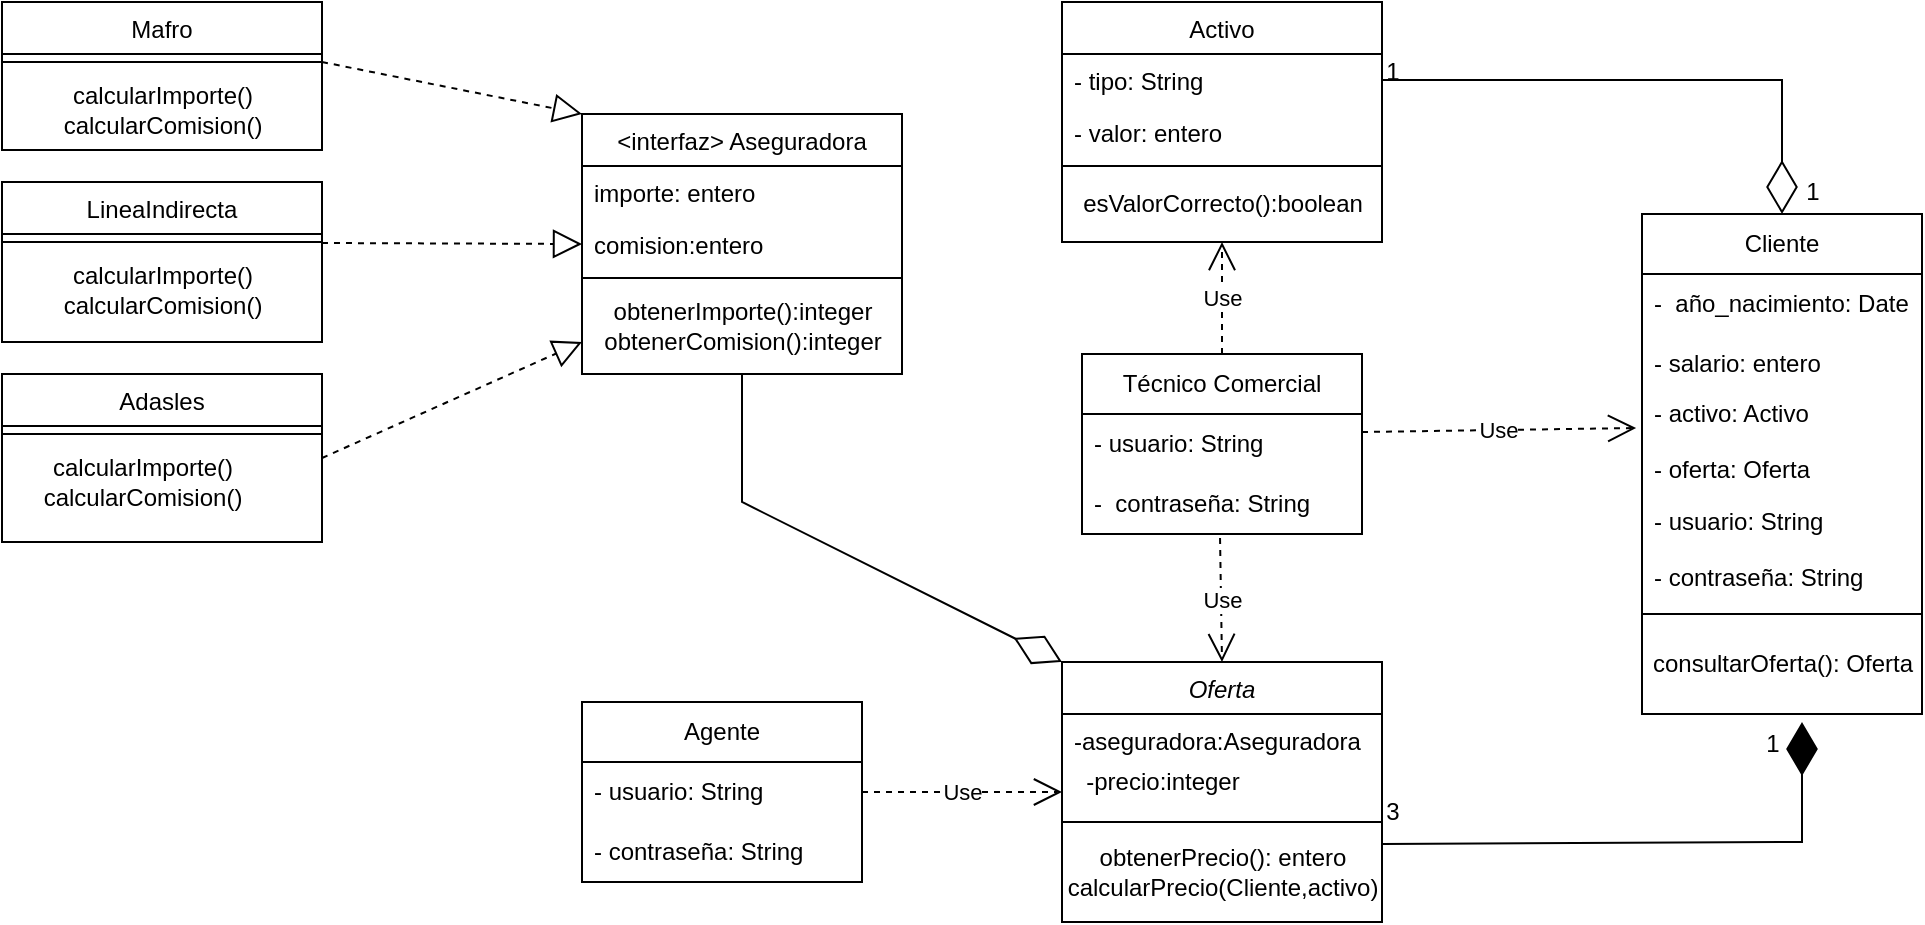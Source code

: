 <mxfile version="20.7.4" type="device"><diagram id="C5RBs43oDa-KdzZeNtuy" name="Page-1"><mxGraphModel dx="2191" dy="795" grid="1" gridSize="10" guides="1" tooltips="1" connect="1" arrows="1" fold="1" page="1" pageScale="1" pageWidth="827" pageHeight="1169" math="0" shadow="0"><root><mxCell id="WIyWlLk6GJQsqaUBKTNV-0"/><mxCell id="WIyWlLk6GJQsqaUBKTNV-1" parent="WIyWlLk6GJQsqaUBKTNV-0"/><mxCell id="zkfFHV4jXpPFQw0GAbJ--0" value="Oferta" style="swimlane;fontStyle=2;align=center;verticalAlign=top;childLayout=stackLayout;horizontal=1;startSize=26;horizontalStack=0;resizeParent=1;resizeLast=0;collapsible=1;marginBottom=0;rounded=0;shadow=0;strokeWidth=1;" parent="WIyWlLk6GJQsqaUBKTNV-1" vertex="1"><mxGeometry x="190" y="480" width="160" height="130" as="geometry"><mxRectangle x="230" y="140" width="160" height="26" as="alternateBounds"/></mxGeometry></mxCell><mxCell id="zkfFHV4jXpPFQw0GAbJ--1" value="-aseguradora:Aseguradora" style="text;align=left;verticalAlign=top;spacingLeft=4;spacingRight=4;overflow=hidden;rotatable=0;points=[[0,0.5],[1,0.5]];portConstraint=eastwest;" parent="zkfFHV4jXpPFQw0GAbJ--0" vertex="1"><mxGeometry y="26" width="160" height="26" as="geometry"/></mxCell><mxCell id="zkfFHV4jXpPFQw0GAbJ--17" value="Activo" style="swimlane;fontStyle=0;align=center;verticalAlign=top;childLayout=stackLayout;horizontal=1;startSize=26;horizontalStack=0;resizeParent=1;resizeLast=0;collapsible=1;marginBottom=0;rounded=0;shadow=0;strokeWidth=1;" parent="WIyWlLk6GJQsqaUBKTNV-1" vertex="1"><mxGeometry x="190" y="150" width="160" height="120" as="geometry"><mxRectangle x="550" y="140" width="160" height="26" as="alternateBounds"/></mxGeometry></mxCell><mxCell id="zkfFHV4jXpPFQw0GAbJ--19" value="- tipo: String" style="text;align=left;verticalAlign=top;spacingLeft=4;spacingRight=4;overflow=hidden;rotatable=0;points=[[0,0.5],[1,0.5]];portConstraint=eastwest;rounded=0;shadow=0;html=0;" parent="zkfFHV4jXpPFQw0GAbJ--17" vertex="1"><mxGeometry y="26" width="160" height="26" as="geometry"/></mxCell><mxCell id="zkfFHV4jXpPFQw0GAbJ--21" value="- valor: entero" style="text;align=left;verticalAlign=top;spacingLeft=4;spacingRight=4;overflow=hidden;rotatable=0;points=[[0,0.5],[1,0.5]];portConstraint=eastwest;rounded=0;shadow=0;html=0;" parent="zkfFHV4jXpPFQw0GAbJ--17" vertex="1"><mxGeometry y="52" width="160" height="26" as="geometry"/></mxCell><mxCell id="zkfFHV4jXpPFQw0GAbJ--23" value="" style="line;html=1;strokeWidth=1;align=left;verticalAlign=middle;spacingTop=-1;spacingLeft=3;spacingRight=3;rotatable=0;labelPosition=right;points=[];portConstraint=eastwest;" parent="zkfFHV4jXpPFQw0GAbJ--17" vertex="1"><mxGeometry y="78" width="160" height="8" as="geometry"/></mxCell><mxCell id="4PYHMnphLfEN1EoeHj0--7" value="esValorCorrecto():boolean" style="text;html=1;align=center;verticalAlign=middle;resizable=0;points=[];autosize=1;strokeColor=none;fillColor=none;" parent="zkfFHV4jXpPFQw0GAbJ--17" vertex="1"><mxGeometry y="86" width="160" height="30" as="geometry"/></mxCell><mxCell id="e5LaEv8E2_YHdBoTkLPM-13" value="Cliente" style="swimlane;fontStyle=0;childLayout=stackLayout;horizontal=1;startSize=30;horizontalStack=0;resizeParent=1;resizeParentMax=0;resizeLast=0;collapsible=1;marginBottom=0;whiteSpace=wrap;html=1;" parent="WIyWlLk6GJQsqaUBKTNV-1" vertex="1"><mxGeometry x="480" y="256" width="140" height="200" as="geometry"/></mxCell><mxCell id="e5LaEv8E2_YHdBoTkLPM-14" value="-&amp;nbsp; año_nacimiento: Date" style="text;strokeColor=none;fillColor=none;align=left;verticalAlign=middle;spacingLeft=4;spacingRight=4;overflow=hidden;points=[[0,0.5],[1,0.5]];portConstraint=eastwest;rotatable=0;whiteSpace=wrap;html=1;" parent="e5LaEv8E2_YHdBoTkLPM-13" vertex="1"><mxGeometry y="30" width="140" height="30" as="geometry"/></mxCell><mxCell id="e5LaEv8E2_YHdBoTkLPM-15" value="- salario: entero" style="text;strokeColor=none;fillColor=none;align=left;verticalAlign=middle;spacingLeft=4;spacingRight=4;overflow=hidden;points=[[0,0.5],[1,0.5]];portConstraint=eastwest;rotatable=0;whiteSpace=wrap;html=1;" parent="e5LaEv8E2_YHdBoTkLPM-13" vertex="1"><mxGeometry y="60" width="140" height="30" as="geometry"/></mxCell><mxCell id="e5LaEv8E2_YHdBoTkLPM-16" value="&lt;div&gt;- activo: Activo&lt;/div&gt;&lt;div&gt;&lt;br&gt;&lt;/div&gt;&lt;div&gt;- oferta: Oferta&lt;/div&gt;&lt;div&gt;&lt;br&gt;&lt;/div&gt;&lt;div&gt;&lt;br&gt;&lt;/div&gt;" style="text;strokeColor=none;fillColor=none;align=left;verticalAlign=middle;spacingLeft=4;spacingRight=4;overflow=hidden;points=[[0,0.5],[1,0.5]];portConstraint=eastwest;rotatable=0;whiteSpace=wrap;html=1;" parent="e5LaEv8E2_YHdBoTkLPM-13" vertex="1"><mxGeometry y="90" width="140" height="50" as="geometry"/></mxCell><mxCell id="e5LaEv8E2_YHdBoTkLPM-22" value="- usuario: String&#xA;&#xA;- contraseña: String&#xA;&#xA;&#xA;&#xA;&#xA;consultarOferta():Oferta&#xA;" style="text;strokeColor=none;fillColor=none;align=left;verticalAlign=top;spacingLeft=4;spacingRight=4;overflow=hidden;rotatable=0;points=[[0,0.5],[1,0.5]];portConstraint=eastwest;" parent="e5LaEv8E2_YHdBoTkLPM-13" vertex="1"><mxGeometry y="140" width="140" height="60" as="geometry"/></mxCell><mxCell id="SGsL7HbEo6QcXIa6tosO-50" value="" style="line;strokeWidth=1;fillColor=none;align=left;verticalAlign=middle;spacingTop=-1;spacingLeft=3;spacingRight=3;rotatable=0;labelPosition=right;points=[];portConstraint=eastwest;strokeColor=inherit;" parent="e5LaEv8E2_YHdBoTkLPM-13" vertex="1"><mxGeometry y="200" width="140" as="geometry"/></mxCell><mxCell id="SGsL7HbEo6QcXIa6tosO-27" value="1" style="text;html=1;align=center;verticalAlign=middle;resizable=0;points=[];autosize=1;strokeColor=none;fillColor=none;" parent="WIyWlLk6GJQsqaUBKTNV-1" vertex="1"><mxGeometry x="340" y="170" width="30" height="30" as="geometry"/></mxCell><mxCell id="4PYHMnphLfEN1EoeHj0--11" value="&lt;div&gt;obtenerPrecio(): entero&lt;/div&gt;&lt;div&gt;calcularPrecio(Cliente,activo)&lt;br&gt;&lt;/div&gt;" style="html=1;" parent="WIyWlLk6GJQsqaUBKTNV-1" vertex="1"><mxGeometry x="190" y="560" width="160" height="50" as="geometry"/></mxCell><mxCell id="x2ctVuSJk5A778Ae0U-d-11" value="" style="endArrow=diamondThin;endFill=0;endSize=24;html=1;rounded=0;exitX=1;exitY=0.5;exitDx=0;exitDy=0;entryX=0.5;entryY=0;entryDx=0;entryDy=0;" parent="WIyWlLk6GJQsqaUBKTNV-1" source="zkfFHV4jXpPFQw0GAbJ--19" target="e5LaEv8E2_YHdBoTkLPM-13" edge="1"><mxGeometry width="160" relative="1" as="geometry"><mxPoint x="550" y="250" as="sourcePoint"/><mxPoint x="550" y="100" as="targetPoint"/><Array as="points"><mxPoint x="550" y="189"/></Array></mxGeometry></mxCell><mxCell id="3LQwCQHKqUzaofbqGn1b-0" value="1" style="text;html=1;align=center;verticalAlign=middle;resizable=0;points=[];autosize=1;strokeColor=none;fillColor=none;" parent="WIyWlLk6GJQsqaUBKTNV-1" vertex="1"><mxGeometry x="550" y="230" width="30" height="30" as="geometry"/></mxCell><mxCell id="3LQwCQHKqUzaofbqGn1b-1" value="3" style="text;html=1;align=center;verticalAlign=middle;resizable=0;points=[];autosize=1;strokeColor=none;fillColor=none;" parent="WIyWlLk6GJQsqaUBKTNV-1" vertex="1"><mxGeometry x="340" y="540" width="30" height="30" as="geometry"/></mxCell><mxCell id="hsDaVxJd5_ZOmYfCwtDV-0" value="Técnico Comercial" style="swimlane;fontStyle=0;childLayout=stackLayout;horizontal=1;startSize=30;horizontalStack=0;resizeParent=1;resizeParentMax=0;resizeLast=0;collapsible=1;marginBottom=0;whiteSpace=wrap;html=1;" parent="WIyWlLk6GJQsqaUBKTNV-1" vertex="1"><mxGeometry x="200" y="326" width="140" height="90" as="geometry"/></mxCell><mxCell id="hsDaVxJd5_ZOmYfCwtDV-1" value="- usuario: String" style="text;strokeColor=none;fillColor=none;align=left;verticalAlign=middle;spacingLeft=4;spacingRight=4;overflow=hidden;points=[[0,0.5],[1,0.5]];portConstraint=eastwest;rotatable=0;whiteSpace=wrap;html=1;" parent="hsDaVxJd5_ZOmYfCwtDV-0" vertex="1"><mxGeometry y="30" width="140" height="30" as="geometry"/></mxCell><mxCell id="hsDaVxJd5_ZOmYfCwtDV-2" value="-&amp;nbsp; contraseña: String" style="text;strokeColor=none;fillColor=none;align=left;verticalAlign=middle;spacingLeft=4;spacingRight=4;overflow=hidden;points=[[0,0.5],[1,0.5]];portConstraint=eastwest;rotatable=0;whiteSpace=wrap;html=1;" parent="hsDaVxJd5_ZOmYfCwtDV-0" vertex="1"><mxGeometry y="60" width="140" height="30" as="geometry"/></mxCell><mxCell id="hsDaVxJd5_ZOmYfCwtDV-5" value="" style="line;strokeWidth=1;fillColor=none;align=left;verticalAlign=middle;spacingTop=-1;spacingLeft=3;spacingRight=3;rotatable=0;labelPosition=right;points=[];portConstraint=eastwest;strokeColor=inherit;" parent="hsDaVxJd5_ZOmYfCwtDV-0" vertex="1"><mxGeometry y="90" width="140" as="geometry"/></mxCell><mxCell id="hsDaVxJd5_ZOmYfCwtDV-6" value="Agente " style="swimlane;fontStyle=0;childLayout=stackLayout;horizontal=1;startSize=30;horizontalStack=0;resizeParent=1;resizeParentMax=0;resizeLast=0;collapsible=1;marginBottom=0;whiteSpace=wrap;html=1;" parent="WIyWlLk6GJQsqaUBKTNV-1" vertex="1"><mxGeometry x="-50" y="500" width="140" height="90" as="geometry"/></mxCell><mxCell id="hsDaVxJd5_ZOmYfCwtDV-7" value="- usuario: String" style="text;strokeColor=none;fillColor=none;align=left;verticalAlign=middle;spacingLeft=4;spacingRight=4;overflow=hidden;points=[[0,0.5],[1,0.5]];portConstraint=eastwest;rotatable=0;whiteSpace=wrap;html=1;" parent="hsDaVxJd5_ZOmYfCwtDV-6" vertex="1"><mxGeometry y="30" width="140" height="30" as="geometry"/></mxCell><mxCell id="hsDaVxJd5_ZOmYfCwtDV-8" value="- contraseña: String" style="text;strokeColor=none;fillColor=none;align=left;verticalAlign=middle;spacingLeft=4;spacingRight=4;overflow=hidden;points=[[0,0.5],[1,0.5]];portConstraint=eastwest;rotatable=0;whiteSpace=wrap;html=1;" parent="hsDaVxJd5_ZOmYfCwtDV-6" vertex="1"><mxGeometry y="60" width="140" height="30" as="geometry"/></mxCell><mxCell id="hsDaVxJd5_ZOmYfCwtDV-11" value="" style="line;strokeWidth=1;fillColor=none;align=left;verticalAlign=middle;spacingTop=-1;spacingLeft=3;spacingRight=3;rotatable=0;labelPosition=right;points=[];portConstraint=eastwest;strokeColor=inherit;" parent="hsDaVxJd5_ZOmYfCwtDV-6" vertex="1"><mxGeometry y="90" width="140" as="geometry"/></mxCell><mxCell id="hsDaVxJd5_ZOmYfCwtDV-12" value="Use" style="endArrow=open;endSize=12;dashed=1;html=1;rounded=0;exitX=0.5;exitY=0;exitDx=0;exitDy=0;entryX=0.5;entryY=1;entryDx=0;entryDy=0;" parent="WIyWlLk6GJQsqaUBKTNV-1" source="hsDaVxJd5_ZOmYfCwtDV-0" target="zkfFHV4jXpPFQw0GAbJ--17" edge="1"><mxGeometry width="160" relative="1" as="geometry"><mxPoint x="20" y="270" as="sourcePoint"/><mxPoint x="180" y="270" as="targetPoint"/></mxGeometry></mxCell><mxCell id="hsDaVxJd5_ZOmYfCwtDV-13" value="Use" style="endArrow=open;endSize=12;dashed=1;html=1;rounded=0;exitX=1;exitY=0.3;exitDx=0;exitDy=0;entryX=-0.021;entryY=0.34;entryDx=0;entryDy=0;exitPerimeter=0;entryPerimeter=0;" parent="WIyWlLk6GJQsqaUBKTNV-1" source="hsDaVxJd5_ZOmYfCwtDV-1" target="e5LaEv8E2_YHdBoTkLPM-16" edge="1"><mxGeometry width="160" relative="1" as="geometry"><mxPoint x="349" y="364" as="sourcePoint"/><mxPoint x="349" y="308" as="targetPoint"/></mxGeometry></mxCell><mxCell id="hsDaVxJd5_ZOmYfCwtDV-14" value="Use" style="endArrow=open;endSize=12;dashed=1;html=1;rounded=0;entryX=0.5;entryY=0;entryDx=0;entryDy=0;exitX=0.493;exitY=1.067;exitDx=0;exitDy=0;exitPerimeter=0;" parent="WIyWlLk6GJQsqaUBKTNV-1" source="hsDaVxJd5_ZOmYfCwtDV-2" target="zkfFHV4jXpPFQw0GAbJ--0" edge="1"><mxGeometry width="160" relative="1" as="geometry"><mxPoint x="270" y="430" as="sourcePoint"/><mxPoint x="280" y="280" as="targetPoint"/></mxGeometry></mxCell><mxCell id="hsDaVxJd5_ZOmYfCwtDV-20" value="Use" style="endArrow=open;endSize=12;dashed=1;html=1;rounded=0;entryX=0;entryY=0.5;entryDx=0;entryDy=0;exitX=1;exitY=0.5;exitDx=0;exitDy=0;" parent="WIyWlLk6GJQsqaUBKTNV-1" source="hsDaVxJd5_ZOmYfCwtDV-6" edge="1"><mxGeometry width="160" relative="1" as="geometry"><mxPoint x="279.02" y="428.01" as="sourcePoint"/><mxPoint x="190" y="545" as="targetPoint"/></mxGeometry></mxCell><mxCell id="hsDaVxJd5_ZOmYfCwtDV-21" value="" style="endArrow=diamondThin;endFill=1;endSize=24;html=1;rounded=0;exitX=1;exitY=0.5;exitDx=0;exitDy=0;" parent="WIyWlLk6GJQsqaUBKTNV-1" edge="1"><mxGeometry width="160" relative="1" as="geometry"><mxPoint x="350" y="571" as="sourcePoint"/><mxPoint x="560" y="510" as="targetPoint"/><Array as="points"><mxPoint x="560" y="570"/></Array></mxGeometry></mxCell><mxCell id="hsDaVxJd5_ZOmYfCwtDV-22" value="1" style="text;html=1;align=center;verticalAlign=middle;resizable=0;points=[];autosize=1;strokeColor=none;fillColor=none;" parent="WIyWlLk6GJQsqaUBKTNV-1" vertex="1"><mxGeometry x="530" y="506" width="30" height="30" as="geometry"/></mxCell><mxCell id="hsDaVxJd5_ZOmYfCwtDV-23" value="consultarOferta(): Oferta" style="html=1;" parent="WIyWlLk6GJQsqaUBKTNV-1" vertex="1"><mxGeometry x="480" y="456" width="140" height="50" as="geometry"/></mxCell><mxCell id="hhs9dnD9aKRotZ0zSJZf-0" value="&lt;interfaz&gt; Aseguradora" style="swimlane;fontStyle=0;align=center;verticalAlign=top;childLayout=stackLayout;horizontal=1;startSize=26;horizontalStack=0;resizeParent=1;resizeLast=0;collapsible=1;marginBottom=0;rounded=0;shadow=0;strokeWidth=1;" vertex="1" parent="WIyWlLk6GJQsqaUBKTNV-1"><mxGeometry x="-50" y="206" width="160" height="130" as="geometry"><mxRectangle x="550" y="140" width="160" height="26" as="alternateBounds"/></mxGeometry></mxCell><mxCell id="hhs9dnD9aKRotZ0zSJZf-1" value="importe: entero" style="text;align=left;verticalAlign=top;spacingLeft=4;spacingRight=4;overflow=hidden;rotatable=0;points=[[0,0.5],[1,0.5]];portConstraint=eastwest;rounded=0;shadow=0;html=0;" vertex="1" parent="hhs9dnD9aKRotZ0zSJZf-0"><mxGeometry y="26" width="160" height="26" as="geometry"/></mxCell><mxCell id="hhs9dnD9aKRotZ0zSJZf-2" value="comision:entero" style="text;align=left;verticalAlign=top;spacingLeft=4;spacingRight=4;overflow=hidden;rotatable=0;points=[[0,0.5],[1,0.5]];portConstraint=eastwest;rounded=0;shadow=0;html=0;" vertex="1" parent="hhs9dnD9aKRotZ0zSJZf-0"><mxGeometry y="52" width="160" height="26" as="geometry"/></mxCell><mxCell id="hhs9dnD9aKRotZ0zSJZf-3" value="" style="line;html=1;strokeWidth=1;align=left;verticalAlign=middle;spacingTop=-1;spacingLeft=3;spacingRight=3;rotatable=0;labelPosition=right;points=[];portConstraint=eastwest;" vertex="1" parent="hhs9dnD9aKRotZ0zSJZf-0"><mxGeometry y="78" width="160" height="8" as="geometry"/></mxCell><mxCell id="hhs9dnD9aKRotZ0zSJZf-5" value="&lt;div&gt;obtenerImporte():integer&lt;/div&gt;&lt;div&gt;obtenerComision():integer&lt;br&gt;&lt;/div&gt;" style="text;html=1;align=center;verticalAlign=middle;resizable=0;points=[];autosize=1;strokeColor=none;fillColor=none;" vertex="1" parent="hhs9dnD9aKRotZ0zSJZf-0"><mxGeometry y="86" width="160" height="40" as="geometry"/></mxCell><mxCell id="hhs9dnD9aKRotZ0zSJZf-9" value="Mafro" style="swimlane;fontStyle=0;align=center;verticalAlign=top;childLayout=stackLayout;horizontal=1;startSize=26;horizontalStack=0;resizeParent=1;resizeLast=0;collapsible=1;marginBottom=0;rounded=0;shadow=0;strokeWidth=1;" vertex="1" parent="WIyWlLk6GJQsqaUBKTNV-1"><mxGeometry x="-340" y="150" width="160" height="74" as="geometry"><mxRectangle x="550" y="140" width="160" height="26" as="alternateBounds"/></mxGeometry></mxCell><mxCell id="hhs9dnD9aKRotZ0zSJZf-12" value="" style="line;html=1;strokeWidth=1;align=left;verticalAlign=middle;spacingTop=-1;spacingLeft=3;spacingRight=3;rotatable=0;labelPosition=right;points=[];portConstraint=eastwest;" vertex="1" parent="hhs9dnD9aKRotZ0zSJZf-9"><mxGeometry y="26" width="160" height="8" as="geometry"/></mxCell><mxCell id="hhs9dnD9aKRotZ0zSJZf-22" value="&lt;div&gt;calcularImporte()&lt;/div&gt;&lt;div&gt;calcularComision()&lt;br&gt;&lt;/div&gt;" style="text;html=1;align=center;verticalAlign=middle;resizable=0;points=[];autosize=1;strokeColor=none;fillColor=none;" vertex="1" parent="hhs9dnD9aKRotZ0zSJZf-9"><mxGeometry y="34" width="160" height="40" as="geometry"/></mxCell><mxCell id="hhs9dnD9aKRotZ0zSJZf-16" value="LineaIndirecta" style="swimlane;fontStyle=0;align=center;verticalAlign=top;childLayout=stackLayout;horizontal=1;startSize=26;horizontalStack=0;resizeParent=1;resizeLast=0;collapsible=1;marginBottom=0;rounded=0;shadow=0;strokeWidth=1;" vertex="1" parent="WIyWlLk6GJQsqaUBKTNV-1"><mxGeometry x="-340" y="240" width="160" height="80" as="geometry"><mxRectangle x="550" y="140" width="160" height="26" as="alternateBounds"/></mxGeometry></mxCell><mxCell id="hhs9dnD9aKRotZ0zSJZf-17" value="" style="line;html=1;strokeWidth=1;align=left;verticalAlign=middle;spacingTop=-1;spacingLeft=3;spacingRight=3;rotatable=0;labelPosition=right;points=[];portConstraint=eastwest;" vertex="1" parent="hhs9dnD9aKRotZ0zSJZf-16"><mxGeometry y="26" width="160" height="8" as="geometry"/></mxCell><mxCell id="hhs9dnD9aKRotZ0zSJZf-21" value="&lt;div&gt;calcularImporte()&lt;/div&gt;&lt;div&gt;calcularComision()&lt;br&gt;&lt;/div&gt;" style="text;html=1;align=center;verticalAlign=middle;resizable=0;points=[];autosize=1;strokeColor=none;fillColor=none;" vertex="1" parent="hhs9dnD9aKRotZ0zSJZf-16"><mxGeometry y="34" width="160" height="40" as="geometry"/></mxCell><mxCell id="hhs9dnD9aKRotZ0zSJZf-18" value="Adasles" style="swimlane;fontStyle=0;align=center;verticalAlign=top;childLayout=stackLayout;horizontal=1;startSize=26;horizontalStack=0;resizeParent=1;resizeLast=0;collapsible=1;marginBottom=0;rounded=0;shadow=0;strokeWidth=1;" vertex="1" parent="WIyWlLk6GJQsqaUBKTNV-1"><mxGeometry x="-340" y="336" width="160" height="84" as="geometry"><mxRectangle x="550" y="140" width="160" height="26" as="alternateBounds"/></mxGeometry></mxCell><mxCell id="hhs9dnD9aKRotZ0zSJZf-19" value="" style="line;html=1;strokeWidth=1;align=left;verticalAlign=middle;spacingTop=-1;spacingLeft=3;spacingRight=3;rotatable=0;labelPosition=right;points=[];portConstraint=eastwest;" vertex="1" parent="hhs9dnD9aKRotZ0zSJZf-18"><mxGeometry y="26" width="160" height="8" as="geometry"/></mxCell><mxCell id="hhs9dnD9aKRotZ0zSJZf-23" value="&lt;div&gt;calcularImporte()&lt;/div&gt;&lt;div&gt;calcularComision()&lt;br&gt;&lt;/div&gt;" style="text;html=1;align=center;verticalAlign=middle;resizable=0;points=[];autosize=1;strokeColor=none;fillColor=none;" vertex="1" parent="WIyWlLk6GJQsqaUBKTNV-1"><mxGeometry x="-330" y="370" width="120" height="40" as="geometry"/></mxCell><mxCell id="hhs9dnD9aKRotZ0zSJZf-24" value="" style="endArrow=block;dashed=1;endFill=0;endSize=12;html=1;rounded=0;entryX=0;entryY=0;entryDx=0;entryDy=0;" edge="1" parent="WIyWlLk6GJQsqaUBKTNV-1" target="hhs9dnD9aKRotZ0zSJZf-0"><mxGeometry width="160" relative="1" as="geometry"><mxPoint x="-180" y="180" as="sourcePoint"/><mxPoint x="-20" y="180" as="targetPoint"/></mxGeometry></mxCell><mxCell id="hhs9dnD9aKRotZ0zSJZf-25" value="" style="endArrow=block;dashed=1;endFill=0;endSize=12;html=1;rounded=0;entryX=0;entryY=0.5;entryDx=0;entryDy=0;" edge="1" parent="WIyWlLk6GJQsqaUBKTNV-1" target="hhs9dnD9aKRotZ0zSJZf-2"><mxGeometry width="160" relative="1" as="geometry"><mxPoint x="-180" y="270.5" as="sourcePoint"/><mxPoint x="-20" y="270.5" as="targetPoint"/></mxGeometry></mxCell><mxCell id="hhs9dnD9aKRotZ0zSJZf-26" value="" style="endArrow=block;dashed=1;endFill=0;endSize=12;html=1;rounded=0;exitX=1;exitY=0.5;exitDx=0;exitDy=0;entryX=0;entryY=0.7;entryDx=0;entryDy=0;entryPerimeter=0;" edge="1" parent="WIyWlLk6GJQsqaUBKTNV-1" source="hhs9dnD9aKRotZ0zSJZf-18" target="hhs9dnD9aKRotZ0zSJZf-5"><mxGeometry width="160" relative="1" as="geometry"><mxPoint x="-160" y="200" as="sourcePoint"/><mxPoint y="200" as="targetPoint"/></mxGeometry></mxCell><mxCell id="hhs9dnD9aKRotZ0zSJZf-27" value="" style="endArrow=diamondThin;endFill=0;endSize=24;html=1;rounded=0;exitX=0.5;exitY=1;exitDx=0;exitDy=0;entryX=0;entryY=0;entryDx=0;entryDy=0;" edge="1" parent="WIyWlLk6GJQsqaUBKTNV-1" source="hhs9dnD9aKRotZ0zSJZf-0" target="zkfFHV4jXpPFQw0GAbJ--0"><mxGeometry width="160" relative="1" as="geometry"><mxPoint x="360" y="199" as="sourcePoint"/><mxPoint x="560" y="266" as="targetPoint"/><Array as="points"><mxPoint x="30" y="400"/></Array></mxGeometry></mxCell><mxCell id="hhs9dnD9aKRotZ0zSJZf-31" value="-precio:integer" style="text;html=1;align=center;verticalAlign=middle;resizable=0;points=[];autosize=1;strokeColor=none;fillColor=none;" vertex="1" parent="WIyWlLk6GJQsqaUBKTNV-1"><mxGeometry x="190" y="525" width="100" height="30" as="geometry"/></mxCell></root></mxGraphModel></diagram></mxfile>